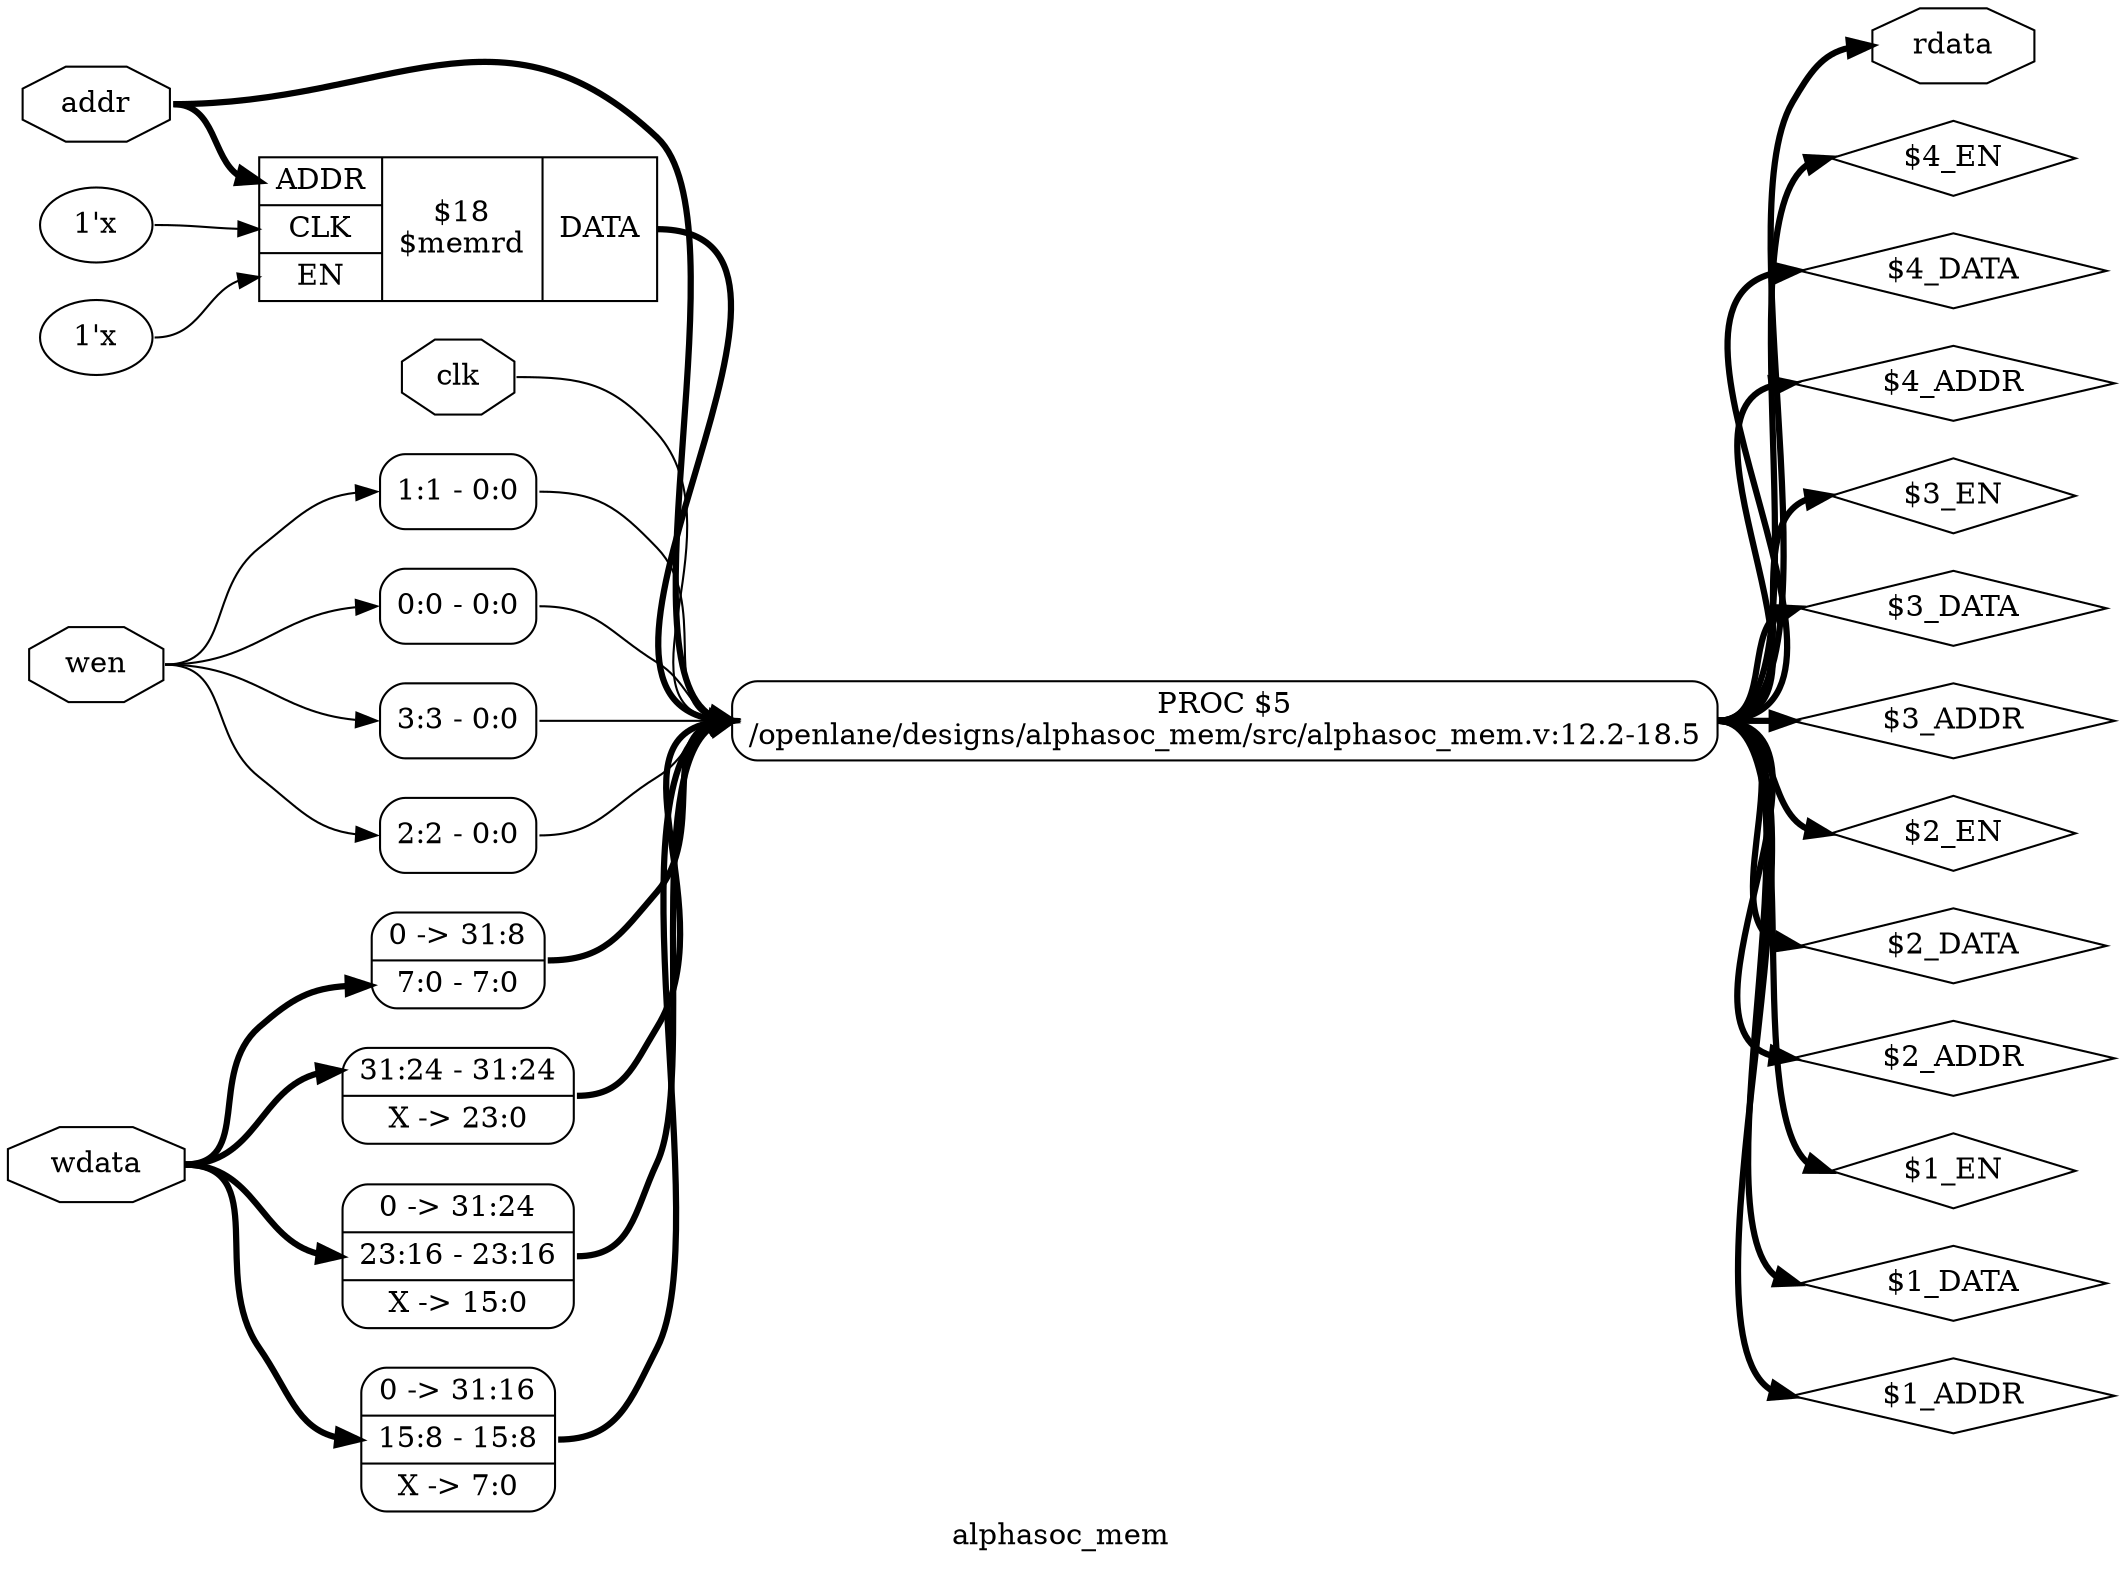 digraph "alphasoc_mem" {
label="alphasoc_mem";
rankdir="LR";
remincross=true;
n39 [ shape=octagon, label="rdata", color="black", fontcolor="black" ];
n40 [ shape=octagon, label="wdata", color="black", fontcolor="black" ];
n41 [ shape=octagon, label="addr", color="black", fontcolor="black" ];
n42 [ shape=octagon, label="wen", color="black", fontcolor="black" ];
n43 [ shape=octagon, label="clk", color="black", fontcolor="black" ];
v0 [ label="1'x" ];
v1 [ label="1'x" ];
c48 [ shape=record, label="{{<p44> ADDR|<p45> CLK|<p46> EN}|$18\n$memrd|{<p47> DATA}}",  ];
x3 [ shape=record, style=rounded, label="<s0> 1:1 - 0:0 ", color="black", fontcolor="black" ];
x4 [ shape=record, style=rounded, label="<s0> 0:0 - 0:0 ", color="black", fontcolor="black" ];
x5 [ shape=record, style=rounded, label="<s0> 3:3 - 0:0 ", color="black", fontcolor="black" ];
x6 [ shape=record, style=rounded, label="<s0> 2:2 - 0:0 ", color="black", fontcolor="black" ];
x7 [ shape=record, style=rounded, label="0 -&gt; 31:8 |<s0> 7:0 - 7:0 ", color="black", fontcolor="black" ];
x8 [ shape=record, style=rounded, label="<s1> 31:24 - 31:24 |X -&gt; 23:0 ", color="black", fontcolor="black" ];
x9 [ shape=record, style=rounded, label="0 -&gt; 31:24 |<s1> 23:16 - 23:16 |X -&gt; 15:0 ", color="black", fontcolor="black" ];
x10 [ shape=record, style=rounded, label="0 -&gt; 31:16 |<s1> 15:8 - 15:8 |X -&gt; 7:0 ", color="black", fontcolor="black" ];
p2 [shape=box, style=rounded, label="PROC $5\n/openlane/designs/alphasoc_mem/src/alphasoc_mem.v:12.2-18.5"];
c48:p47:e -> p2:w [color="black", fontcolor="black", style="setlinewidth(3)", label=""];
n27 [ shape=diamond, label="$4_EN" ];
p2:e -> n27:w [color="black", fontcolor="black", style="setlinewidth(3)", label=""];
n28 [ shape=diamond, label="$4_DATA" ];
p2:e -> n28:w [color="black", fontcolor="black", style="setlinewidth(3)", label=""];
n29 [ shape=diamond, label="$4_ADDR" ];
p2:e -> n29:w [color="black", fontcolor="black", style="setlinewidth(3)", label=""];
n30 [ shape=diamond, label="$3_EN" ];
p2:e -> n30:w [color="black", fontcolor="black", style="setlinewidth(3)", label=""];
n31 [ shape=diamond, label="$3_DATA" ];
p2:e -> n31:w [color="black", fontcolor="black", style="setlinewidth(3)", label=""];
n32 [ shape=diamond, label="$3_ADDR" ];
p2:e -> n32:w [color="black", fontcolor="black", style="setlinewidth(3)", label=""];
n33 [ shape=diamond, label="$2_EN" ];
p2:e -> n33:w [color="black", fontcolor="black", style="setlinewidth(3)", label=""];
n34 [ shape=diamond, label="$2_DATA" ];
p2:e -> n34:w [color="black", fontcolor="black", style="setlinewidth(3)", label=""];
n35 [ shape=diamond, label="$2_ADDR" ];
p2:e -> n35:w [color="black", fontcolor="black", style="setlinewidth(3)", label=""];
n36 [ shape=diamond, label="$1_EN" ];
p2:e -> n36:w [color="black", fontcolor="black", style="setlinewidth(3)", label=""];
n37 [ shape=diamond, label="$1_DATA" ];
p2:e -> n37:w [color="black", fontcolor="black", style="setlinewidth(3)", label=""];
n38 [ shape=diamond, label="$1_ADDR" ];
p2:e -> n38:w [color="black", fontcolor="black", style="setlinewidth(3)", label=""];
p2:e -> n39:w [color="black", fontcolor="black", style="setlinewidth(3)", label=""];
n40:e -> x10:s1:w [color="black", fontcolor="black", style="setlinewidth(3)", label=""];
n40:e -> x7:s0:w [color="black", fontcolor="black", style="setlinewidth(3)", label=""];
n40:e -> x8:s1:w [color="black", fontcolor="black", style="setlinewidth(3)", label=""];
n40:e -> x9:s1:w [color="black", fontcolor="black", style="setlinewidth(3)", label=""];
n41:e -> c48:p44:w [color="black", fontcolor="black", style="setlinewidth(3)", label=""];
n41:e -> p2:w [color="black", fontcolor="black", style="setlinewidth(3)", label=""];
n42:e -> x3:s0:w [color="black", fontcolor="black", label=""];
n42:e -> x4:s0:w [color="black", fontcolor="black", label=""];
n42:e -> x5:s0:w [color="black", fontcolor="black", label=""];
n42:e -> x6:s0:w [color="black", fontcolor="black", label=""];
n43:e -> p2:w [color="black", fontcolor="black", label=""];
v0:e -> c48:p46:w [color="black", fontcolor="black", label=""];
v1:e -> c48:p45:w [color="black", fontcolor="black", label=""];
x10:e -> p2:w [color="black", fontcolor="black", style="setlinewidth(3)", label=""];
x3:e -> p2:w [color="black", fontcolor="black", label=""];
x4:e -> p2:w [color="black", fontcolor="black", label=""];
x5:e -> p2:w [color="black", fontcolor="black", label=""];
x6:e -> p2:w [color="black", fontcolor="black", label=""];
x7:e -> p2:w [color="black", fontcolor="black", style="setlinewidth(3)", label=""];
x8:e -> p2:w [color="black", fontcolor="black", style="setlinewidth(3)", label=""];
x9:e -> p2:w [color="black", fontcolor="black", style="setlinewidth(3)", label=""];
}
